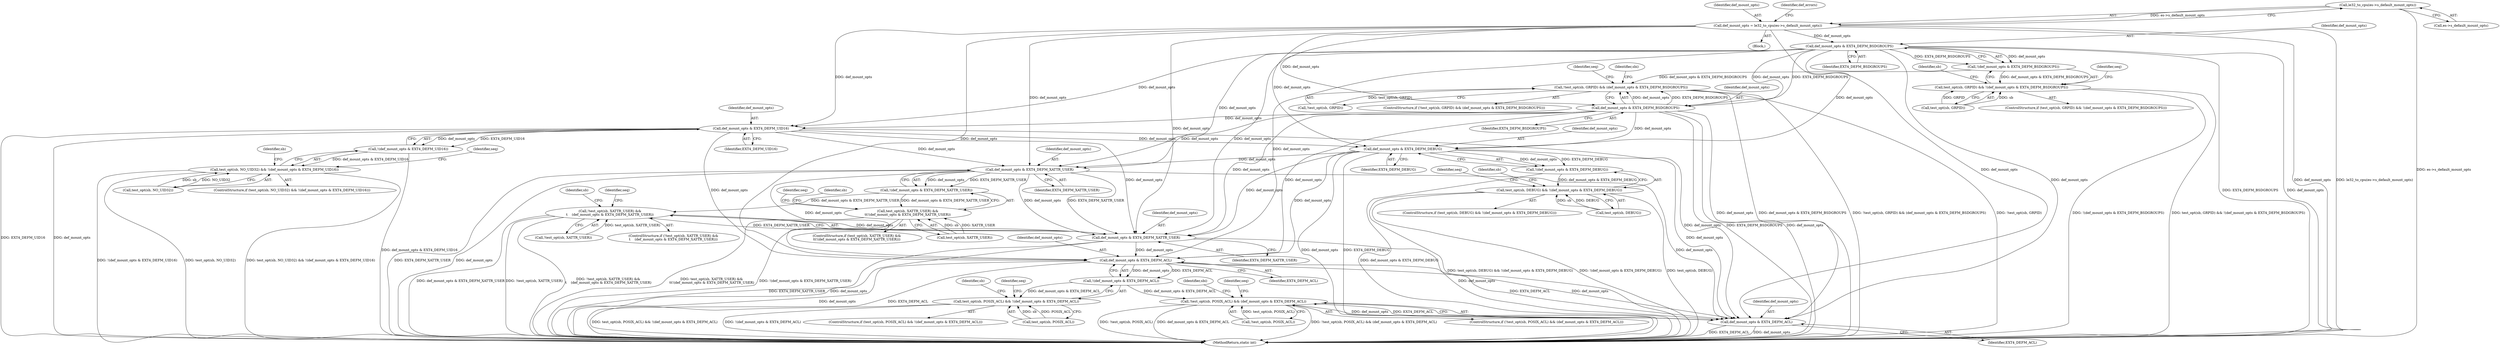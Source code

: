 digraph "0_linux_744692dc059845b2a3022119871846e74d4f6e11_18@pointer" {
"1000127" [label="(Call,le32_to_cpu(es->s_default_mount_opts))"];
"1000125" [label="(Call,def_mount_opts = le32_to_cpu(es->s_default_mount_opts))"];
"1000162" [label="(Call,def_mount_opts & EXT4_DEFM_BSDGROUPS)"];
"1000161" [label="(Call,!(def_mount_opts & EXT4_DEFM_BSDGROUPS))"];
"1000157" [label="(Call,test_opt(sb, GRPID) && !(def_mount_opts & EXT4_DEFM_BSDGROUPS))"];
"1000169" [label="(Call,!test_opt(sb, GRPID) && (def_mount_opts & EXT4_DEFM_BSDGROUPS))"];
"1000174" [label="(Call,def_mount_opts & EXT4_DEFM_BSDGROUPS)"];
"1000265" [label="(Call,def_mount_opts & EXT4_DEFM_UID16)"];
"1000264" [label="(Call,!(def_mount_opts & EXT4_DEFM_UID16))"];
"1000260" [label="(Call,test_opt(sb, NO_UID32) && !(def_mount_opts & EXT4_DEFM_UID16))"];
"1000277" [label="(Call,def_mount_opts & EXT4_DEFM_DEBUG)"];
"1000276" [label="(Call,!(def_mount_opts & EXT4_DEFM_DEBUG))"];
"1000272" [label="(Call,test_opt(sb, DEBUG) && !(def_mount_opts & EXT4_DEFM_DEBUG))"];
"1000296" [label="(Call,def_mount_opts & EXT4_DEFM_XATTR_USER)"];
"1000295" [label="(Call,!(def_mount_opts & EXT4_DEFM_XATTR_USER))"];
"1000291" [label="(Call,test_opt(sb, XATTR_USER) &&\n\t\t!(def_mount_opts & EXT4_DEFM_XATTR_USER))"];
"1000303" [label="(Call,!test_opt(sb, XATTR_USER) &&\n\t    (def_mount_opts & EXT4_DEFM_XATTR_USER))"];
"1000308" [label="(Call,def_mount_opts & EXT4_DEFM_XATTR_USER)"];
"1000321" [label="(Call,def_mount_opts & EXT4_DEFM_ACL)"];
"1000320" [label="(Call,!(def_mount_opts & EXT4_DEFM_ACL))"];
"1000316" [label="(Call,test_opt(sb, POSIX_ACL) && !(def_mount_opts & EXT4_DEFM_ACL))"];
"1000328" [label="(Call,!test_opt(sb, POSIX_ACL) && (def_mount_opts & EXT4_DEFM_ACL))"];
"1000333" [label="(Call,def_mount_opts & EXT4_DEFM_ACL)"];
"1000271" [label="(ControlStructure,if (test_opt(sb, DEBUG) && !(def_mount_opts & EXT4_DEFM_DEBUG)))"];
"1000300" [label="(Identifier,seq)"];
"1000281" [label="(Identifier,seq)"];
"1000260" [label="(Call,test_opt(sb, NO_UID32) && !(def_mount_opts & EXT4_DEFM_UID16))"];
"1000273" [label="(Call,test_opt(sb, DEBUG))"];
"1000316" [label="(Call,test_opt(sb, POSIX_ACL) && !(def_mount_opts & EXT4_DEFM_ACL))"];
"1000292" [label="(Call,test_opt(sb, XATTR_USER))"];
"1000164" [label="(Identifier,EXT4_DEFM_BSDGROUPS)"];
"1000276" [label="(Call,!(def_mount_opts & EXT4_DEFM_DEBUG))"];
"1000328" [label="(Call,!test_opt(sb, POSIX_ACL) && (def_mount_opts & EXT4_DEFM_ACL))"];
"1000176" [label="(Identifier,EXT4_DEFM_BSDGROUPS)"];
"1000323" [label="(Identifier,EXT4_DEFM_ACL)"];
"1000269" [label="(Identifier,seq)"];
"1000310" [label="(Identifier,EXT4_DEFM_XATTR_USER)"];
"1000169" [label="(Call,!test_opt(sb, GRPID) && (def_mount_opts & EXT4_DEFM_BSDGROUPS))"];
"1000174" [label="(Call,def_mount_opts & EXT4_DEFM_BSDGROUPS)"];
"1000296" [label="(Call,def_mount_opts & EXT4_DEFM_XATTR_USER)"];
"1000290" [label="(ControlStructure,if (test_opt(sb, XATTR_USER) &&\n\t\t!(def_mount_opts & EXT4_DEFM_XATTR_USER)))"];
"1000321" [label="(Call,def_mount_opts & EXT4_DEFM_ACL)"];
"1000170" [label="(Call,!test_opt(sb, GRPID))"];
"1000329" [label="(Call,!test_opt(sb, POSIX_ACL))"];
"1000274" [label="(Identifier,sb)"];
"1000126" [label="(Identifier,def_mount_opts)"];
"1000166" [label="(Identifier,seq)"];
"1000318" [label="(Identifier,sb)"];
"1000322" [label="(Identifier,def_mount_opts)"];
"1000266" [label="(Identifier,def_mount_opts)"];
"1000125" [label="(Call,def_mount_opts = le32_to_cpu(es->s_default_mount_opts))"];
"1000327" [label="(ControlStructure,if (!test_opt(sb, POSIX_ACL) && (def_mount_opts & EXT4_DEFM_ACL)))"];
"1000303" [label="(Call,!test_opt(sb, XATTR_USER) &&\n\t    (def_mount_opts & EXT4_DEFM_XATTR_USER))"];
"1000325" [label="(Identifier,seq)"];
"1000128" [label="(Call,es->s_default_mount_opts)"];
"1000158" [label="(Call,test_opt(sb, GRPID))"];
"1000279" [label="(Identifier,EXT4_DEFM_DEBUG)"];
"1000519" [label="(MethodReturn,static int)"];
"1000313" [label="(Identifier,seq)"];
"1000337" [label="(Identifier,seq)"];
"1000342" [label="(Identifier,sbi)"];
"1000315" [label="(ControlStructure,if (test_opt(sb, POSIX_ACL) && !(def_mount_opts & EXT4_DEFM_ACL)))"];
"1000335" [label="(Identifier,EXT4_DEFM_ACL)"];
"1000306" [label="(Identifier,sb)"];
"1000331" [label="(Identifier,sb)"];
"1000298" [label="(Identifier,EXT4_DEFM_XATTR_USER)"];
"1000178" [label="(Identifier,seq)"];
"1000264" [label="(Call,!(def_mount_opts & EXT4_DEFM_UID16))"];
"1000278" [label="(Identifier,def_mount_opts)"];
"1000267" [label="(Identifier,EXT4_DEFM_UID16)"];
"1000334" [label="(Identifier,def_mount_opts)"];
"1000261" [label="(Call,test_opt(sb, NO_UID32))"];
"1000162" [label="(Call,def_mount_opts & EXT4_DEFM_BSDGROUPS)"];
"1000304" [label="(Call,!test_opt(sb, XATTR_USER))"];
"1000302" [label="(ControlStructure,if (!test_opt(sb, XATTR_USER) &&\n\t    (def_mount_opts & EXT4_DEFM_XATTR_USER)))"];
"1000295" [label="(Call,!(def_mount_opts & EXT4_DEFM_XATTR_USER))"];
"1000265" [label="(Call,def_mount_opts & EXT4_DEFM_UID16)"];
"1000308" [label="(Call,def_mount_opts & EXT4_DEFM_XATTR_USER)"];
"1000105" [label="(Block,)"];
"1000161" [label="(Call,!(def_mount_opts & EXT4_DEFM_BSDGROUPS))"];
"1000157" [label="(Call,test_opt(sb, GRPID) && !(def_mount_opts & EXT4_DEFM_BSDGROUPS))"];
"1000156" [label="(ControlStructure,if (test_opt(sb, GRPID) && !(def_mount_opts & EXT4_DEFM_BSDGROUPS)))"];
"1000285" [label="(Identifier,sb)"];
"1000132" [label="(Identifier,def_errors)"];
"1000259" [label="(ControlStructure,if (test_opt(sb, NO_UID32) && !(def_mount_opts & EXT4_DEFM_UID16)))"];
"1000184" [label="(Identifier,sbi)"];
"1000127" [label="(Call,le32_to_cpu(es->s_default_mount_opts))"];
"1000291" [label="(Call,test_opt(sb, XATTR_USER) &&\n\t\t!(def_mount_opts & EXT4_DEFM_XATTR_USER))"];
"1000309" [label="(Identifier,def_mount_opts)"];
"1000175" [label="(Identifier,def_mount_opts)"];
"1000320" [label="(Call,!(def_mount_opts & EXT4_DEFM_ACL))"];
"1000277" [label="(Call,def_mount_opts & EXT4_DEFM_DEBUG)"];
"1000333" [label="(Call,def_mount_opts & EXT4_DEFM_ACL)"];
"1000168" [label="(ControlStructure,if (!test_opt(sb, GRPID) && (def_mount_opts & EXT4_DEFM_BSDGROUPS)))"];
"1000297" [label="(Identifier,def_mount_opts)"];
"1000272" [label="(Call,test_opt(sb, DEBUG) && !(def_mount_opts & EXT4_DEFM_DEBUG))"];
"1000317" [label="(Call,test_opt(sb, POSIX_ACL))"];
"1000172" [label="(Identifier,sb)"];
"1000163" [label="(Identifier,def_mount_opts)"];
"1000127" -> "1000125"  [label="AST: "];
"1000127" -> "1000128"  [label="CFG: "];
"1000128" -> "1000127"  [label="AST: "];
"1000125" -> "1000127"  [label="CFG: "];
"1000127" -> "1000519"  [label="DDG: es->s_default_mount_opts"];
"1000127" -> "1000125"  [label="DDG: es->s_default_mount_opts"];
"1000125" -> "1000105"  [label="AST: "];
"1000126" -> "1000125"  [label="AST: "];
"1000132" -> "1000125"  [label="CFG: "];
"1000125" -> "1000519"  [label="DDG: def_mount_opts"];
"1000125" -> "1000519"  [label="DDG: le32_to_cpu(es->s_default_mount_opts)"];
"1000125" -> "1000162"  [label="DDG: def_mount_opts"];
"1000125" -> "1000174"  [label="DDG: def_mount_opts"];
"1000125" -> "1000265"  [label="DDG: def_mount_opts"];
"1000125" -> "1000277"  [label="DDG: def_mount_opts"];
"1000125" -> "1000296"  [label="DDG: def_mount_opts"];
"1000125" -> "1000308"  [label="DDG: def_mount_opts"];
"1000125" -> "1000321"  [label="DDG: def_mount_opts"];
"1000125" -> "1000333"  [label="DDG: def_mount_opts"];
"1000162" -> "1000161"  [label="AST: "];
"1000162" -> "1000164"  [label="CFG: "];
"1000163" -> "1000162"  [label="AST: "];
"1000164" -> "1000162"  [label="AST: "];
"1000161" -> "1000162"  [label="CFG: "];
"1000162" -> "1000519"  [label="DDG: EXT4_DEFM_BSDGROUPS"];
"1000162" -> "1000519"  [label="DDG: def_mount_opts"];
"1000162" -> "1000161"  [label="DDG: def_mount_opts"];
"1000162" -> "1000161"  [label="DDG: EXT4_DEFM_BSDGROUPS"];
"1000162" -> "1000174"  [label="DDG: def_mount_opts"];
"1000162" -> "1000174"  [label="DDG: EXT4_DEFM_BSDGROUPS"];
"1000162" -> "1000265"  [label="DDG: def_mount_opts"];
"1000162" -> "1000277"  [label="DDG: def_mount_opts"];
"1000162" -> "1000296"  [label="DDG: def_mount_opts"];
"1000162" -> "1000308"  [label="DDG: def_mount_opts"];
"1000162" -> "1000321"  [label="DDG: def_mount_opts"];
"1000162" -> "1000333"  [label="DDG: def_mount_opts"];
"1000161" -> "1000157"  [label="AST: "];
"1000157" -> "1000161"  [label="CFG: "];
"1000161" -> "1000157"  [label="DDG: def_mount_opts & EXT4_DEFM_BSDGROUPS"];
"1000161" -> "1000169"  [label="DDG: def_mount_opts & EXT4_DEFM_BSDGROUPS"];
"1000157" -> "1000156"  [label="AST: "];
"1000157" -> "1000158"  [label="CFG: "];
"1000158" -> "1000157"  [label="AST: "];
"1000166" -> "1000157"  [label="CFG: "];
"1000172" -> "1000157"  [label="CFG: "];
"1000157" -> "1000519"  [label="DDG: test_opt(sb, GRPID) && !(def_mount_opts & EXT4_DEFM_BSDGROUPS)"];
"1000157" -> "1000519"  [label="DDG: !(def_mount_opts & EXT4_DEFM_BSDGROUPS)"];
"1000158" -> "1000157"  [label="DDG: sb"];
"1000158" -> "1000157"  [label="DDG: GRPID"];
"1000169" -> "1000168"  [label="AST: "];
"1000169" -> "1000170"  [label="CFG: "];
"1000169" -> "1000174"  [label="CFG: "];
"1000170" -> "1000169"  [label="AST: "];
"1000174" -> "1000169"  [label="AST: "];
"1000178" -> "1000169"  [label="CFG: "];
"1000184" -> "1000169"  [label="CFG: "];
"1000169" -> "1000519"  [label="DDG: !test_opt(sb, GRPID) && (def_mount_opts & EXT4_DEFM_BSDGROUPS)"];
"1000169" -> "1000519"  [label="DDG: !test_opt(sb, GRPID)"];
"1000169" -> "1000519"  [label="DDG: def_mount_opts & EXT4_DEFM_BSDGROUPS"];
"1000170" -> "1000169"  [label="DDG: test_opt(sb, GRPID)"];
"1000174" -> "1000169"  [label="DDG: def_mount_opts"];
"1000174" -> "1000169"  [label="DDG: EXT4_DEFM_BSDGROUPS"];
"1000174" -> "1000176"  [label="CFG: "];
"1000175" -> "1000174"  [label="AST: "];
"1000176" -> "1000174"  [label="AST: "];
"1000174" -> "1000519"  [label="DDG: EXT4_DEFM_BSDGROUPS"];
"1000174" -> "1000519"  [label="DDG: def_mount_opts"];
"1000174" -> "1000265"  [label="DDG: def_mount_opts"];
"1000174" -> "1000277"  [label="DDG: def_mount_opts"];
"1000174" -> "1000296"  [label="DDG: def_mount_opts"];
"1000174" -> "1000308"  [label="DDG: def_mount_opts"];
"1000174" -> "1000321"  [label="DDG: def_mount_opts"];
"1000174" -> "1000333"  [label="DDG: def_mount_opts"];
"1000265" -> "1000264"  [label="AST: "];
"1000265" -> "1000267"  [label="CFG: "];
"1000266" -> "1000265"  [label="AST: "];
"1000267" -> "1000265"  [label="AST: "];
"1000264" -> "1000265"  [label="CFG: "];
"1000265" -> "1000519"  [label="DDG: EXT4_DEFM_UID16"];
"1000265" -> "1000519"  [label="DDG: def_mount_opts"];
"1000265" -> "1000264"  [label="DDG: def_mount_opts"];
"1000265" -> "1000264"  [label="DDG: EXT4_DEFM_UID16"];
"1000265" -> "1000277"  [label="DDG: def_mount_opts"];
"1000265" -> "1000296"  [label="DDG: def_mount_opts"];
"1000265" -> "1000308"  [label="DDG: def_mount_opts"];
"1000265" -> "1000321"  [label="DDG: def_mount_opts"];
"1000265" -> "1000333"  [label="DDG: def_mount_opts"];
"1000264" -> "1000260"  [label="AST: "];
"1000260" -> "1000264"  [label="CFG: "];
"1000264" -> "1000519"  [label="DDG: def_mount_opts & EXT4_DEFM_UID16"];
"1000264" -> "1000260"  [label="DDG: def_mount_opts & EXT4_DEFM_UID16"];
"1000260" -> "1000259"  [label="AST: "];
"1000260" -> "1000261"  [label="CFG: "];
"1000261" -> "1000260"  [label="AST: "];
"1000269" -> "1000260"  [label="CFG: "];
"1000274" -> "1000260"  [label="CFG: "];
"1000260" -> "1000519"  [label="DDG: test_opt(sb, NO_UID32) && !(def_mount_opts & EXT4_DEFM_UID16)"];
"1000260" -> "1000519"  [label="DDG: !(def_mount_opts & EXT4_DEFM_UID16)"];
"1000260" -> "1000519"  [label="DDG: test_opt(sb, NO_UID32)"];
"1000261" -> "1000260"  [label="DDG: sb"];
"1000261" -> "1000260"  [label="DDG: NO_UID32"];
"1000277" -> "1000276"  [label="AST: "];
"1000277" -> "1000279"  [label="CFG: "];
"1000278" -> "1000277"  [label="AST: "];
"1000279" -> "1000277"  [label="AST: "];
"1000276" -> "1000277"  [label="CFG: "];
"1000277" -> "1000519"  [label="DDG: def_mount_opts"];
"1000277" -> "1000519"  [label="DDG: EXT4_DEFM_DEBUG"];
"1000277" -> "1000276"  [label="DDG: def_mount_opts"];
"1000277" -> "1000276"  [label="DDG: EXT4_DEFM_DEBUG"];
"1000277" -> "1000296"  [label="DDG: def_mount_opts"];
"1000277" -> "1000308"  [label="DDG: def_mount_opts"];
"1000277" -> "1000321"  [label="DDG: def_mount_opts"];
"1000277" -> "1000333"  [label="DDG: def_mount_opts"];
"1000276" -> "1000272"  [label="AST: "];
"1000272" -> "1000276"  [label="CFG: "];
"1000276" -> "1000519"  [label="DDG: def_mount_opts & EXT4_DEFM_DEBUG"];
"1000276" -> "1000272"  [label="DDG: def_mount_opts & EXT4_DEFM_DEBUG"];
"1000272" -> "1000271"  [label="AST: "];
"1000272" -> "1000273"  [label="CFG: "];
"1000273" -> "1000272"  [label="AST: "];
"1000281" -> "1000272"  [label="CFG: "];
"1000285" -> "1000272"  [label="CFG: "];
"1000272" -> "1000519"  [label="DDG: !(def_mount_opts & EXT4_DEFM_DEBUG)"];
"1000272" -> "1000519"  [label="DDG: test_opt(sb, DEBUG)"];
"1000272" -> "1000519"  [label="DDG: test_opt(sb, DEBUG) && !(def_mount_opts & EXT4_DEFM_DEBUG)"];
"1000273" -> "1000272"  [label="DDG: sb"];
"1000273" -> "1000272"  [label="DDG: DEBUG"];
"1000296" -> "1000295"  [label="AST: "];
"1000296" -> "1000298"  [label="CFG: "];
"1000297" -> "1000296"  [label="AST: "];
"1000298" -> "1000296"  [label="AST: "];
"1000295" -> "1000296"  [label="CFG: "];
"1000296" -> "1000519"  [label="DDG: EXT4_DEFM_XATTR_USER"];
"1000296" -> "1000519"  [label="DDG: def_mount_opts"];
"1000296" -> "1000295"  [label="DDG: def_mount_opts"];
"1000296" -> "1000295"  [label="DDG: EXT4_DEFM_XATTR_USER"];
"1000296" -> "1000308"  [label="DDG: def_mount_opts"];
"1000296" -> "1000308"  [label="DDG: EXT4_DEFM_XATTR_USER"];
"1000296" -> "1000321"  [label="DDG: def_mount_opts"];
"1000296" -> "1000333"  [label="DDG: def_mount_opts"];
"1000295" -> "1000291"  [label="AST: "];
"1000291" -> "1000295"  [label="CFG: "];
"1000295" -> "1000291"  [label="DDG: def_mount_opts & EXT4_DEFM_XATTR_USER"];
"1000295" -> "1000303"  [label="DDG: def_mount_opts & EXT4_DEFM_XATTR_USER"];
"1000291" -> "1000290"  [label="AST: "];
"1000291" -> "1000292"  [label="CFG: "];
"1000292" -> "1000291"  [label="AST: "];
"1000300" -> "1000291"  [label="CFG: "];
"1000306" -> "1000291"  [label="CFG: "];
"1000291" -> "1000519"  [label="DDG: test_opt(sb, XATTR_USER) &&\n\t\t!(def_mount_opts & EXT4_DEFM_XATTR_USER)"];
"1000291" -> "1000519"  [label="DDG: !(def_mount_opts & EXT4_DEFM_XATTR_USER)"];
"1000292" -> "1000291"  [label="DDG: sb"];
"1000292" -> "1000291"  [label="DDG: XATTR_USER"];
"1000303" -> "1000302"  [label="AST: "];
"1000303" -> "1000304"  [label="CFG: "];
"1000303" -> "1000308"  [label="CFG: "];
"1000304" -> "1000303"  [label="AST: "];
"1000308" -> "1000303"  [label="AST: "];
"1000313" -> "1000303"  [label="CFG: "];
"1000318" -> "1000303"  [label="CFG: "];
"1000303" -> "1000519"  [label="DDG: !test_opt(sb, XATTR_USER)"];
"1000303" -> "1000519"  [label="DDG: !test_opt(sb, XATTR_USER) &&\n\t    (def_mount_opts & EXT4_DEFM_XATTR_USER)"];
"1000303" -> "1000519"  [label="DDG: def_mount_opts & EXT4_DEFM_XATTR_USER"];
"1000304" -> "1000303"  [label="DDG: test_opt(sb, XATTR_USER)"];
"1000308" -> "1000303"  [label="DDG: def_mount_opts"];
"1000308" -> "1000303"  [label="DDG: EXT4_DEFM_XATTR_USER"];
"1000308" -> "1000310"  [label="CFG: "];
"1000309" -> "1000308"  [label="AST: "];
"1000310" -> "1000308"  [label="AST: "];
"1000308" -> "1000519"  [label="DDG: EXT4_DEFM_XATTR_USER"];
"1000308" -> "1000519"  [label="DDG: def_mount_opts"];
"1000308" -> "1000321"  [label="DDG: def_mount_opts"];
"1000308" -> "1000333"  [label="DDG: def_mount_opts"];
"1000321" -> "1000320"  [label="AST: "];
"1000321" -> "1000323"  [label="CFG: "];
"1000322" -> "1000321"  [label="AST: "];
"1000323" -> "1000321"  [label="AST: "];
"1000320" -> "1000321"  [label="CFG: "];
"1000321" -> "1000519"  [label="DDG: def_mount_opts"];
"1000321" -> "1000519"  [label="DDG: EXT4_DEFM_ACL"];
"1000321" -> "1000320"  [label="DDG: def_mount_opts"];
"1000321" -> "1000320"  [label="DDG: EXT4_DEFM_ACL"];
"1000321" -> "1000333"  [label="DDG: def_mount_opts"];
"1000321" -> "1000333"  [label="DDG: EXT4_DEFM_ACL"];
"1000320" -> "1000316"  [label="AST: "];
"1000316" -> "1000320"  [label="CFG: "];
"1000320" -> "1000316"  [label="DDG: def_mount_opts & EXT4_DEFM_ACL"];
"1000320" -> "1000328"  [label="DDG: def_mount_opts & EXT4_DEFM_ACL"];
"1000316" -> "1000315"  [label="AST: "];
"1000316" -> "1000317"  [label="CFG: "];
"1000317" -> "1000316"  [label="AST: "];
"1000325" -> "1000316"  [label="CFG: "];
"1000331" -> "1000316"  [label="CFG: "];
"1000316" -> "1000519"  [label="DDG: test_opt(sb, POSIX_ACL) && !(def_mount_opts & EXT4_DEFM_ACL)"];
"1000316" -> "1000519"  [label="DDG: !(def_mount_opts & EXT4_DEFM_ACL)"];
"1000317" -> "1000316"  [label="DDG: sb"];
"1000317" -> "1000316"  [label="DDG: POSIX_ACL"];
"1000328" -> "1000327"  [label="AST: "];
"1000328" -> "1000329"  [label="CFG: "];
"1000328" -> "1000333"  [label="CFG: "];
"1000329" -> "1000328"  [label="AST: "];
"1000333" -> "1000328"  [label="AST: "];
"1000337" -> "1000328"  [label="CFG: "];
"1000342" -> "1000328"  [label="CFG: "];
"1000328" -> "1000519"  [label="DDG: def_mount_opts & EXT4_DEFM_ACL"];
"1000328" -> "1000519"  [label="DDG: !test_opt(sb, POSIX_ACL) && (def_mount_opts & EXT4_DEFM_ACL)"];
"1000328" -> "1000519"  [label="DDG: !test_opt(sb, POSIX_ACL)"];
"1000329" -> "1000328"  [label="DDG: test_opt(sb, POSIX_ACL)"];
"1000333" -> "1000328"  [label="DDG: def_mount_opts"];
"1000333" -> "1000328"  [label="DDG: EXT4_DEFM_ACL"];
"1000333" -> "1000335"  [label="CFG: "];
"1000334" -> "1000333"  [label="AST: "];
"1000335" -> "1000333"  [label="AST: "];
"1000333" -> "1000519"  [label="DDG: def_mount_opts"];
"1000333" -> "1000519"  [label="DDG: EXT4_DEFM_ACL"];
}
